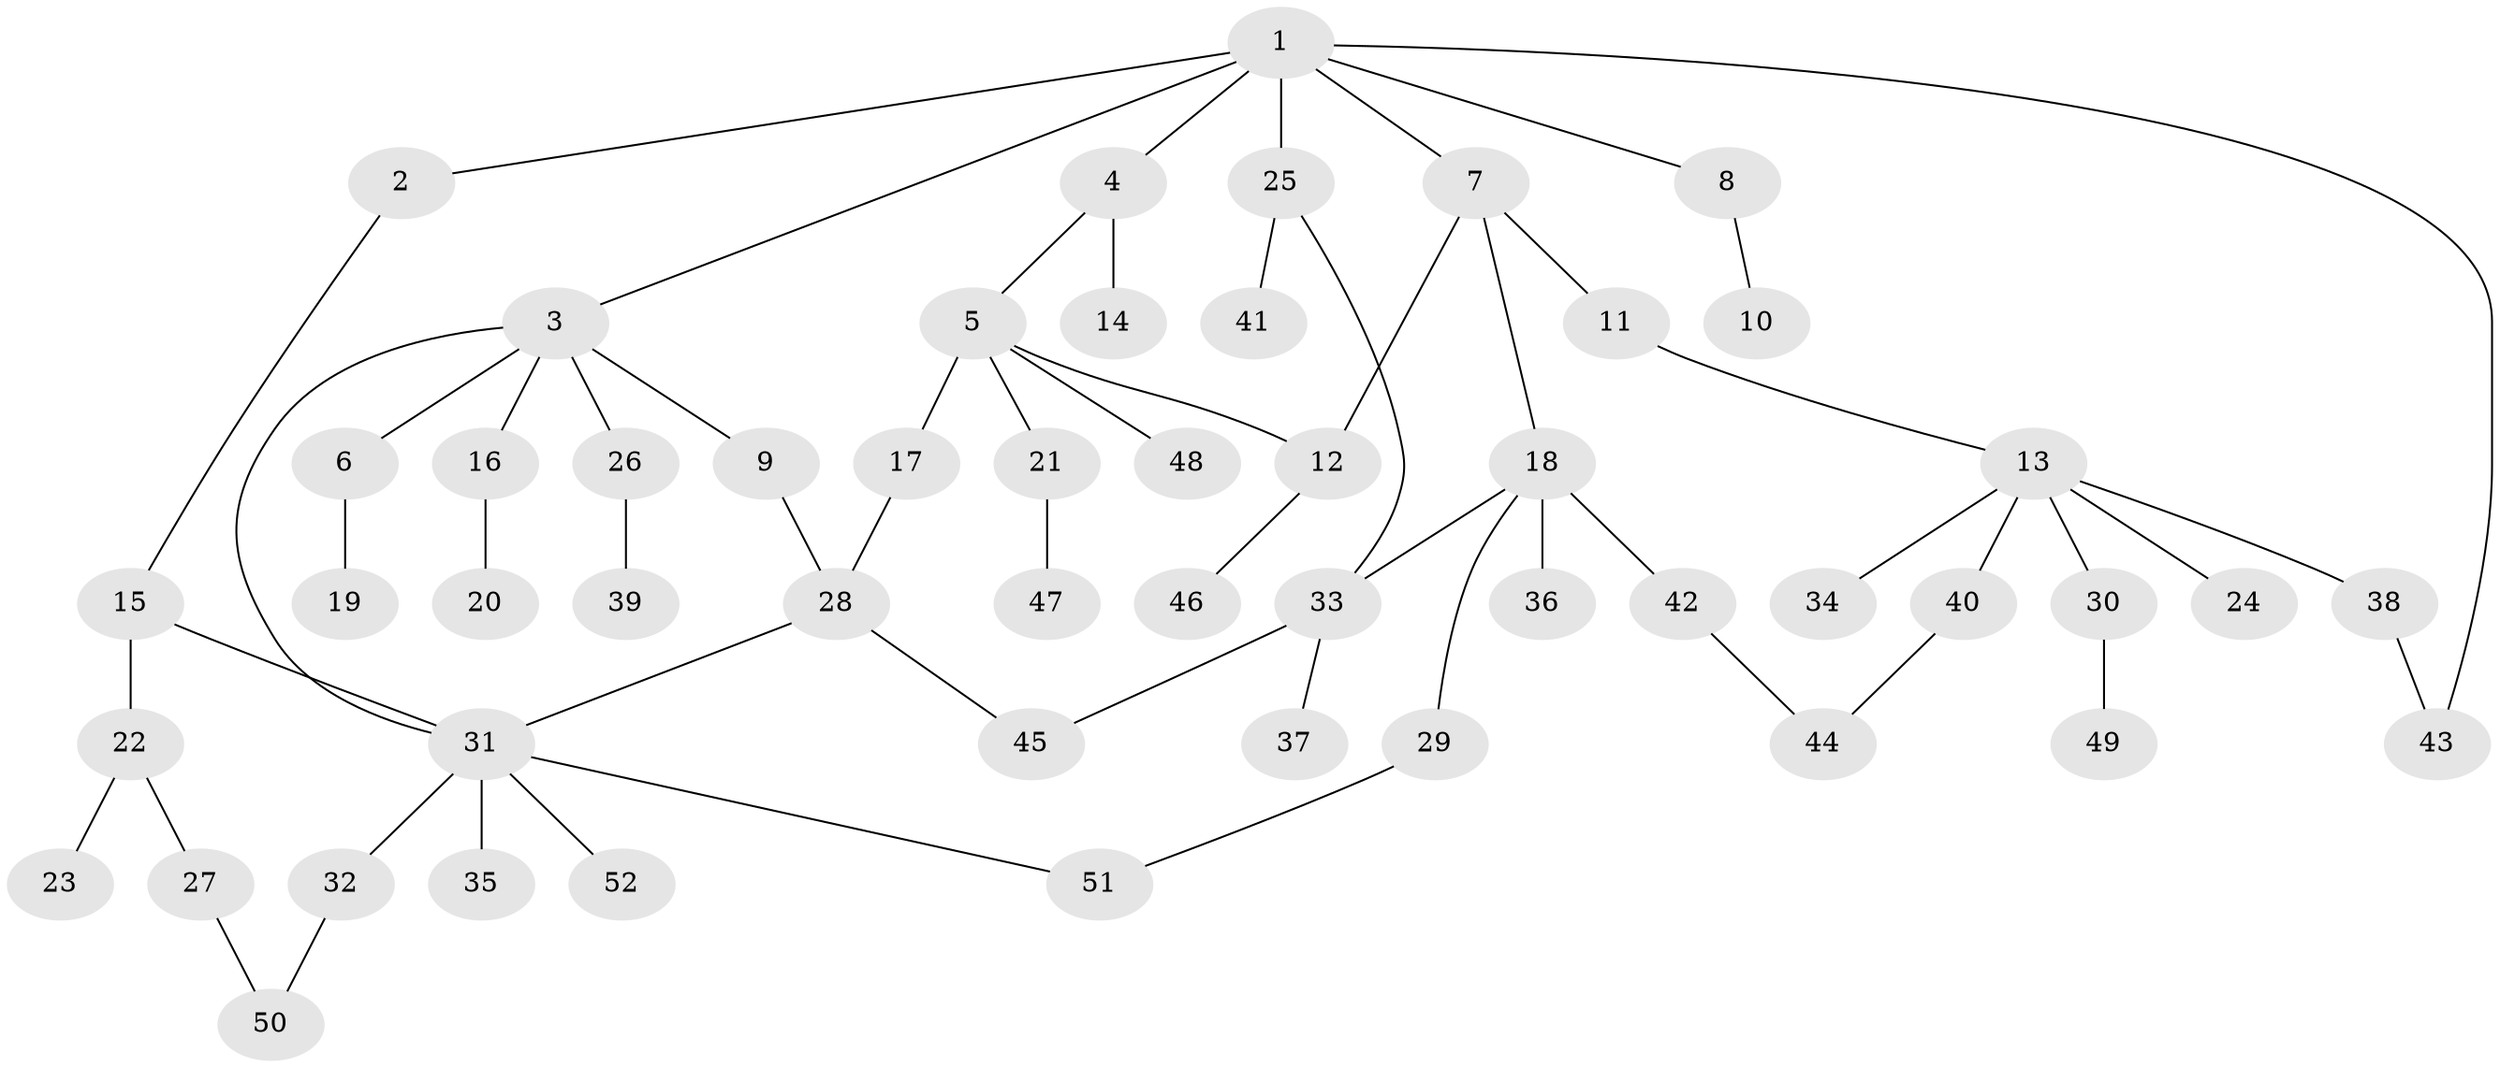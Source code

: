 // coarse degree distribution, {1: 0.45161290322580644, 2: 0.3225806451612903, 9: 0.03225806451612903, 5: 0.06451612903225806, 4: 0.06451612903225806, 6: 0.03225806451612903, 7: 0.03225806451612903}
// Generated by graph-tools (version 1.1) at 2025/44/03/04/25 21:44:23]
// undirected, 52 vertices, 61 edges
graph export_dot {
graph [start="1"]
  node [color=gray90,style=filled];
  1;
  2;
  3;
  4;
  5;
  6;
  7;
  8;
  9;
  10;
  11;
  12;
  13;
  14;
  15;
  16;
  17;
  18;
  19;
  20;
  21;
  22;
  23;
  24;
  25;
  26;
  27;
  28;
  29;
  30;
  31;
  32;
  33;
  34;
  35;
  36;
  37;
  38;
  39;
  40;
  41;
  42;
  43;
  44;
  45;
  46;
  47;
  48;
  49;
  50;
  51;
  52;
  1 -- 2;
  1 -- 3;
  1 -- 4;
  1 -- 7;
  1 -- 8;
  1 -- 25;
  1 -- 43;
  2 -- 15;
  3 -- 6;
  3 -- 9;
  3 -- 16;
  3 -- 26;
  3 -- 31;
  4 -- 5;
  4 -- 14;
  5 -- 17;
  5 -- 21;
  5 -- 48;
  5 -- 12;
  6 -- 19;
  7 -- 11;
  7 -- 12;
  7 -- 18;
  8 -- 10;
  9 -- 28;
  11 -- 13;
  12 -- 46;
  13 -- 24;
  13 -- 30;
  13 -- 34;
  13 -- 38;
  13 -- 40;
  15 -- 22;
  15 -- 31;
  16 -- 20;
  17 -- 28;
  18 -- 29;
  18 -- 33;
  18 -- 36;
  18 -- 42;
  21 -- 47;
  22 -- 23;
  22 -- 27;
  25 -- 41;
  25 -- 33;
  26 -- 39;
  27 -- 50;
  28 -- 31;
  28 -- 45;
  29 -- 51;
  30 -- 49;
  31 -- 32;
  31 -- 35;
  31 -- 51;
  31 -- 52;
  32 -- 50;
  33 -- 37;
  33 -- 45;
  38 -- 43;
  40 -- 44;
  42 -- 44;
}
